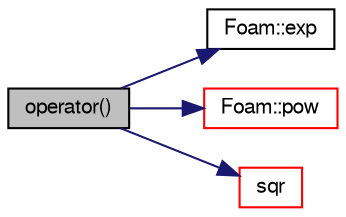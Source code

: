 digraph "operator()"
{
  bgcolor="transparent";
  edge [fontname="FreeSans",fontsize="10",labelfontname="FreeSans",labelfontsize="10"];
  node [fontname="FreeSans",fontsize="10",shape=record];
  rankdir="LR";
  Node376 [label="operator()",height=0.2,width=0.4,color="black", fillcolor="grey75", style="filled", fontcolor="black"];
  Node376 -> Node377 [color="midnightblue",fontsize="10",style="solid",fontname="FreeSans"];
  Node377 [label="Foam::exp",height=0.2,width=0.4,color="black",URL="$a21124.html#a12bca6c677fcf0977532179c3cb9bb89"];
  Node376 -> Node378 [color="midnightblue",fontsize="10",style="solid",fontname="FreeSans"];
  Node378 [label="Foam::pow",height=0.2,width=0.4,color="red",URL="$a21124.html#a7500c8e9d27a442adc75e287de074c7c"];
  Node376 -> Node382 [color="midnightblue",fontsize="10",style="solid",fontname="FreeSans"];
  Node382 [label="sqr",height=0.2,width=0.4,color="red",URL="$a12539.html#a557bbac590ed5ce51116be69fe4faa96"];
}
